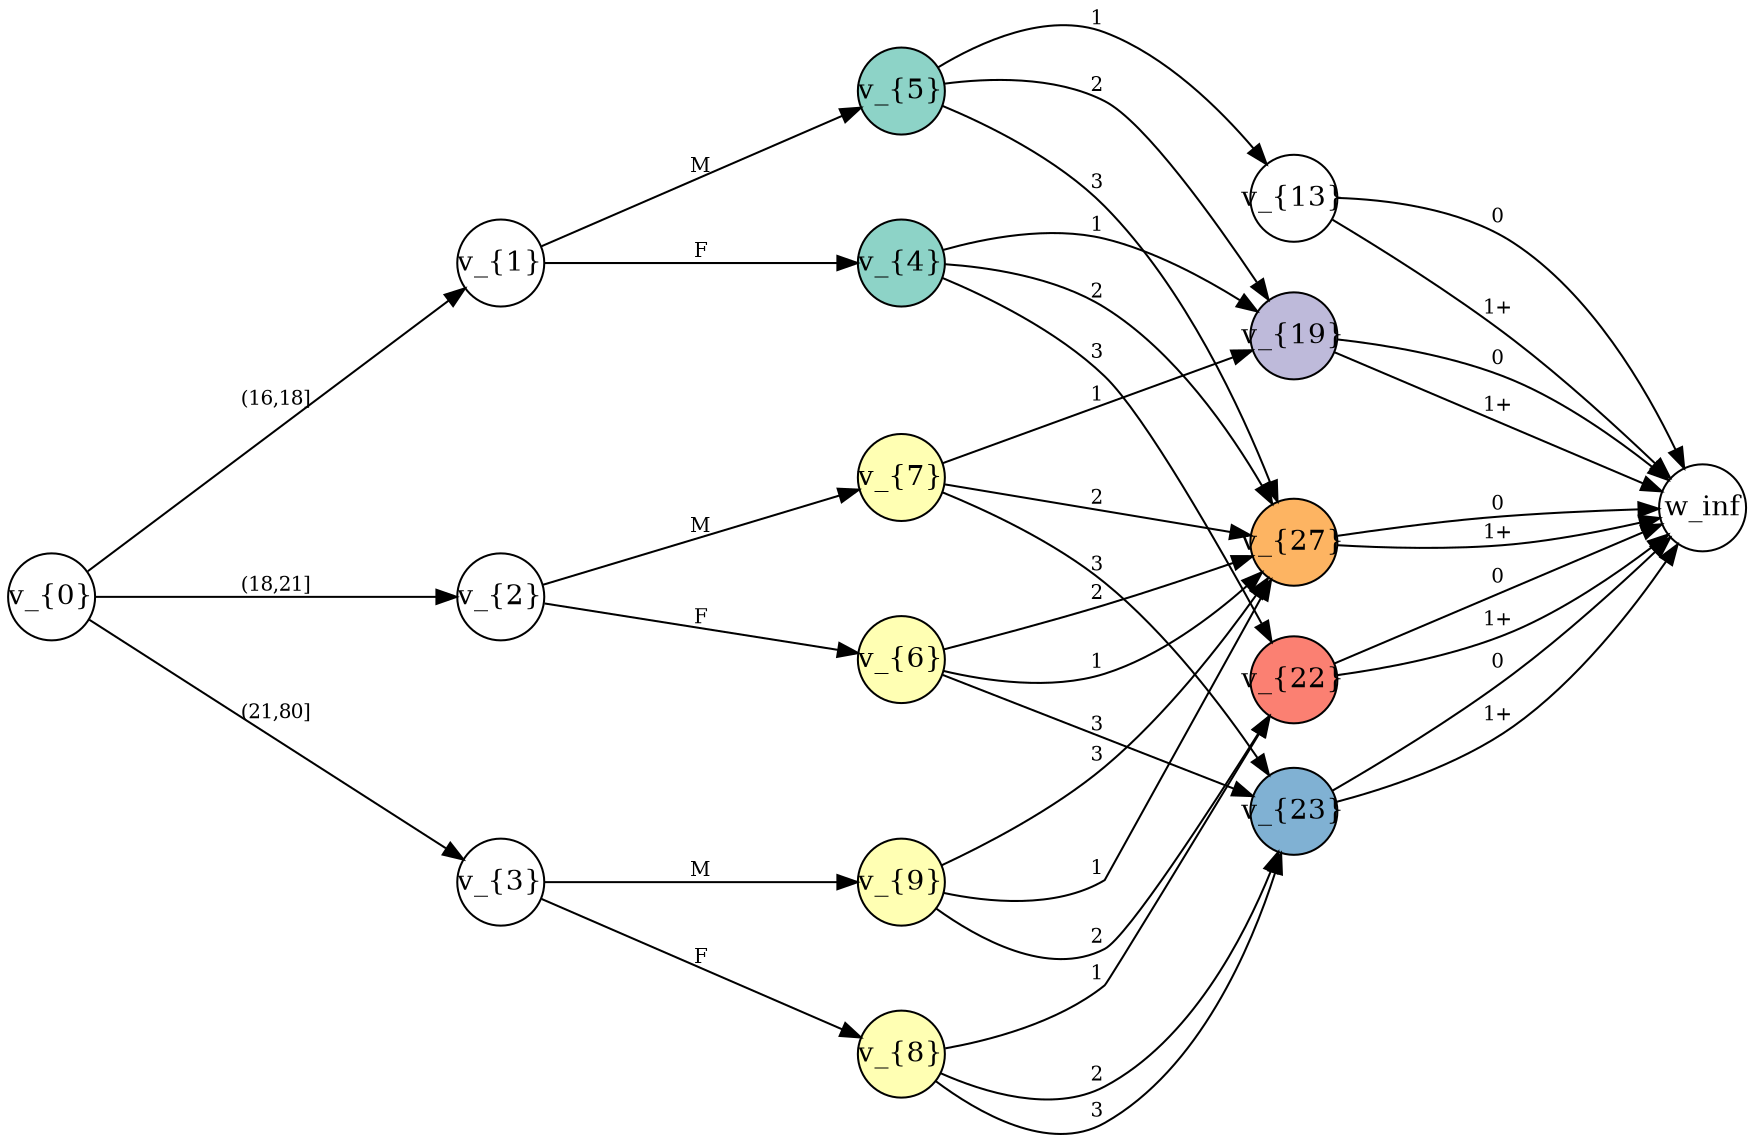digraph G {
rankdir=LR;
ranksep=2;
size=11.7;
"v_{0}" -> "v_{1}"  [color=black, fontsize="10.0", label="(16,18]", labelfontcolor="#009933"];
"v_{0}" -> "v_{2}"  [color=black, fontsize="10.0", label="(18,21]", labelfontcolor="#009933"];
"v_{0}" -> "v_{3}"  [color=black, fontsize="10.0", label="(21,80]", labelfontcolor="#009933"];
"v_{1}" -> "v_{4}"  [color=black, fontsize="10.0", label=F, labelfontcolor="#009933"];
"v_{1}" -> "v_{5}"  [color=black, fontsize="10.0", label=M, labelfontcolor="#009933"];
"v_{2}" -> "v_{6}"  [color=black, fontsize="10.0", label=F, labelfontcolor="#009933"];
"v_{2}" -> "v_{7}"  [color=black, fontsize="10.0", label=M, labelfontcolor="#009933"];
"v_{3}" -> "v_{8}"  [color=black, fontsize="10.0", label=F, labelfontcolor="#009933"];
"v_{3}" -> "v_{9}"  [color=black, fontsize="10.0", label=M, labelfontcolor="#009933"];
"v_{4}" -> "v_{19}"  [color=black, fontsize="10.0", label=1, labelfontcolor="#009933"];
"v_{4}" -> "v_{27}"  [color=black, fontsize="10.0", label=2, labelfontcolor="#009933"];
"v_{4}" -> "v_{22}"  [color=black, fontsize="10.0", label=3, labelfontcolor="#009933"];
"v_{5}" -> "v_{13}"  [color=black, fontsize="10.0", label=1, labelfontcolor="#009933"];
"v_{5}" -> "v_{19}"  [color=black, fontsize="10.0", label=2, labelfontcolor="#009933"];
"v_{5}" -> "v_{27}"  [color=black, fontsize="10.0", label=3, labelfontcolor="#009933"];
"v_{6}" -> "v_{27}"  [color=black, fontsize="10.0", label=1, labelfontcolor="#009933"];
"v_{6}" -> "v_{27}"  [color=black, fontsize="10.0", label=2, labelfontcolor="#009933"];
"v_{6}" -> "v_{23}"  [color=black, fontsize="10.0", label=3, labelfontcolor="#009933"];
"v_{7}" -> "v_{19}"  [color=black, fontsize="10.0", label=1, labelfontcolor="#009933"];
"v_{7}" -> "v_{27}"  [color=black, fontsize="10.0", label=2, labelfontcolor="#009933"];
"v_{7}" -> "v_{23}"  [color=black, fontsize="10.0", label=3, labelfontcolor="#009933"];
"v_{8}" -> "v_{22}"  [color=black, fontsize="10.0", label=1, labelfontcolor="#009933"];
"v_{8}" -> "v_{23}"  [color=black, fontsize="10.0", label=2, labelfontcolor="#009933"];
"v_{8}" -> "v_{23}"  [color=black, fontsize="10.0", label=3, labelfontcolor="#009933"];
"v_{9}" -> "v_{27}"  [color=black, fontsize="10.0", label=1, labelfontcolor="#009933"];
"v_{9}" -> "v_{22}"  [color=black, fontsize="10.0", label=2, labelfontcolor="#009933"];
"v_{9}" -> "v_{27}"  [color=black, fontsize="10.0", label=3, labelfontcolor="#009933"];
"v_{13}" -> w_inf  [color=black, fontsize="10.0", label=0, labelfontcolor="#009933"];
"v_{13}" -> w_inf  [color=black, fontsize="10.0", label="1+", labelfontcolor="#009933"];
"v_{19}" -> w_inf  [color=black, fontsize="10.0", label=0, labelfontcolor="#009933"];
"v_{19}" -> w_inf  [color=black, fontsize="10.0", label="1+", labelfontcolor="#009933"];
"v_{22}" -> w_inf  [color=black, fontsize="10.0", label=0, labelfontcolor="#009933"];
"v_{22}" -> w_inf  [color=black, fontsize="10.0", label="1+", labelfontcolor="#009933"];
"v_{23}" -> w_inf  [color=black, fontsize="10.0", label=0, labelfontcolor="#009933"];
"v_{23}" -> w_inf  [color=black, fontsize="10.0", label="1+", labelfontcolor="#009933"];
"v_{27}" -> w_inf  [color=black, fontsize="10.0", label=0, labelfontcolor="#009933"];
"v_{27}" -> w_inf  [color=black, fontsize="10.0", label="1+", labelfontcolor="#009933"];
"v_{0}" [fillcolor=white, fixedsize=True, label="v_{0}", shape=circle, style=filled, width=0.6];
"v_{1}" [fillcolor=white, fixedsize=True, label="v_{1}", shape=circle, style=filled, width=0.6];
"v_{2}" [fillcolor=white, fixedsize=True, label="v_{2}", shape=circle, style=filled, width=0.6];
"v_{3}" [fillcolor=white, fixedsize=True, label="v_{3}", shape=circle, style=filled, width=0.6];
"v_{4}" [fillcolor="#8dd3c7", fixedsize=True, label="v_{4}", shape=circle, style=filled, width=0.6];
"v_{5}" [fillcolor="#8dd3c7", fixedsize=True, label="v_{5}", shape=circle, style=filled, width=0.6];
"v_{6}" [fillcolor="#ffffb3", fixedsize=True, label="v_{6}", shape=circle, style=filled, width=0.6];
"v_{7}" [fillcolor="#ffffb3", fixedsize=True, label="v_{7}", shape=circle, style=filled, width=0.6];
"v_{8}" [fillcolor="#ffffb3", fixedsize=True, label="v_{8}", shape=circle, style=filled, width=0.6];
"v_{9}" [fillcolor="#ffffb3", fixedsize=True, label="v_{9}", shape=circle, style=filled, width=0.6];
"v_{13}" [fillcolor=white, fixedsize=True, label="v_{13}", shape=circle, style=filled, width=0.6];
"v_{19}" [fillcolor="#bebada", fixedsize=True, label="v_{19}", shape=circle, style=filled, width=0.6];
"v_{22}" [fillcolor="#fb8072", fixedsize=True, label="v_{22}", shape=circle, style=filled, width=0.6];
"v_{23}" [fillcolor="#80b1d3", fixedsize=True, label="v_{23}", shape=circle, style=filled, width=0.6];
"v_{27}" [fillcolor="#fdb462", fixedsize=True, label="v_{27}", shape=circle, style=filled, width=0.6];
w_inf [fillcolor=white, fixedsize=True, label=w_inf, shape=circle, style=filled, width=0.6];
}
